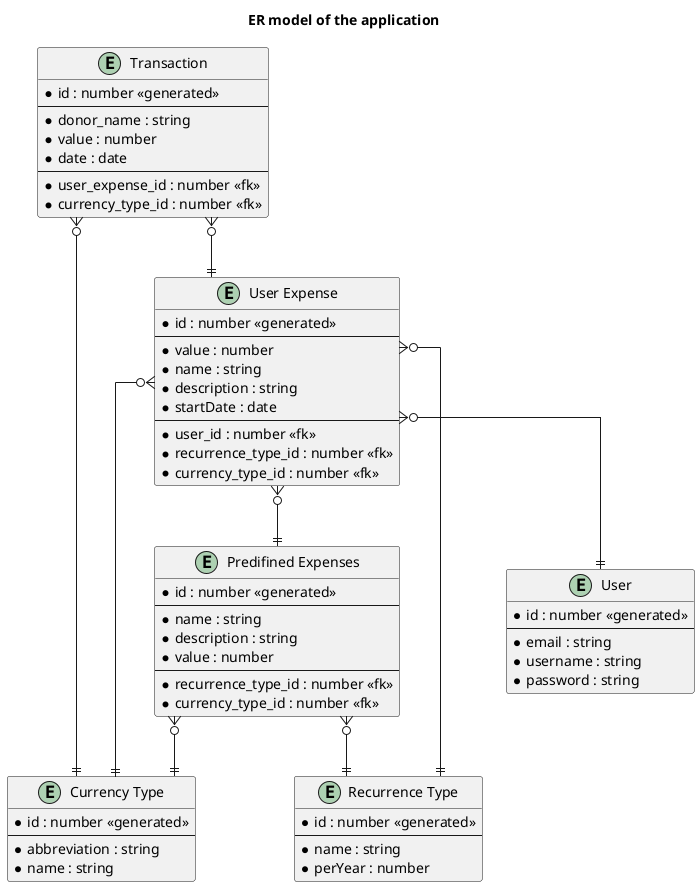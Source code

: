 @startuml er_model
title ER model of the application
' avoid problems with angled crows feet
skinparam linetype ortho

entity "Currency Type" as currtp {
  * id : number <<generated>>
  ---
  * abbreviation : string
  * name : string
}

entity "Recurrence Type" as recurrtp {
  * id : number <<generated>>
  ---
  * name : string
  * perYear : number
}

entity "Predifined Expenses" as pexp {
  * id : number <<generated>>
  ---
  * name : string
  * description : string
  * value : number
  ---
  * recurrence_type_id : number <<fk>>
  * currency_type_id : number <<fk>>
}

entity "User" as user {
  * id : number <<generated>>
  ---
  * email : string
  * username : string
  * password : string
}

entity "User Expense" as uexp {
  * id : number <<generated>>
  ---
  * value : number
  * name : string
  * description : string
  * startDate : date
  ---
  * user_id : number <<fk>>
  * recurrence_type_id : number <<fk>>
  * currency_type_id : number <<fk>>
}

entity "Transaction" as utran {
  * id : number <<generated>>
  ---
  * donor_name : string
  * value : number
  * date : date
  ---
  * user_expense_id : number <<fk>>
  * currency_type_id : number <<fk>>
}

uexp }o--|| user
uexp }o--|| currtp
uexp }o--|| recurrtp

utran }o--|| uexp
utran }o--|| currtp
uexp }o--|| pexp
pexp }o--|| currtp
pexp }o--|| recurrtp
@enduml